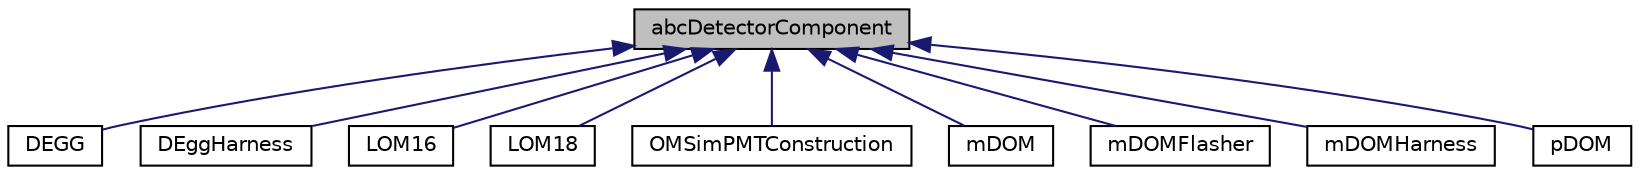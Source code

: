 digraph "abcDetectorComponent"
{
 // LATEX_PDF_SIZE
  edge [fontname="Helvetica",fontsize="10",labelfontname="Helvetica",labelfontsize="10"];
  node [fontname="Helvetica",fontsize="10",shape=record];
  Node1 [label="abcDetectorComponent",height=0.2,width=0.4,color="black", fillcolor="grey75", style="filled", fontcolor="black",tooltip="Abstract base class used for constructing detector components."];
  Node1 -> Node2 [dir="back",color="midnightblue",fontsize="10",style="solid",fontname="Helvetica"];
  Node2 [label="DEGG",height=0.2,width=0.4,color="black", fillcolor="white", style="filled",URL="$class_d_e_g_g.html",tooltip="Construction of the DEGG detector geometry."];
  Node1 -> Node3 [dir="back",color="midnightblue",fontsize="10",style="solid",fontname="Helvetica"];
  Node3 [label="DEggHarness",height=0.2,width=0.4,color="black", fillcolor="white", style="filled",URL="$class_d_egg_harness.html",tooltip=" "];
  Node1 -> Node4 [dir="back",color="midnightblue",fontsize="10",style="solid",fontname="Helvetica"];
  Node4 [label="LOM16",height=0.2,width=0.4,color="black", fillcolor="white", style="filled",URL="$class_l_o_m16.html",tooltip=" "];
  Node1 -> Node5 [dir="back",color="midnightblue",fontsize="10",style="solid",fontname="Helvetica"];
  Node5 [label="LOM18",height=0.2,width=0.4,color="black", fillcolor="white", style="filled",URL="$class_l_o_m18.html",tooltip=" "];
  Node1 -> Node6 [dir="back",color="midnightblue",fontsize="10",style="solid",fontname="Helvetica"];
  Node6 [label="OMSimPMTConstruction",height=0.2,width=0.4,color="black", fillcolor="white", style="filled",URL="$class_o_m_sim_p_m_t_construction.html",tooltip=" "];
  Node1 -> Node7 [dir="back",color="midnightblue",fontsize="10",style="solid",fontname="Helvetica"];
  Node7 [label="mDOM",height=0.2,width=0.4,color="black", fillcolor="white", style="filled",URL="$classm_d_o_m.html",tooltip=" "];
  Node1 -> Node8 [dir="back",color="midnightblue",fontsize="10",style="solid",fontname="Helvetica"];
  Node8 [label="mDOMFlasher",height=0.2,width=0.4,color="black", fillcolor="white", style="filled",URL="$classm_d_o_m_flasher.html",tooltip="The mDOMFlasher class represents the 10 flashers in an mDOM optical module."];
  Node1 -> Node9 [dir="back",color="midnightblue",fontsize="10",style="solid",fontname="Helvetica"];
  Node9 [label="mDOMHarness",height=0.2,width=0.4,color="black", fillcolor="white", style="filled",URL="$classm_d_o_m_harness.html",tooltip=" "];
  Node1 -> Node10 [dir="back",color="midnightblue",fontsize="10",style="solid",fontname="Helvetica"];
  Node10 [label="pDOM",height=0.2,width=0.4,color="black", fillcolor="white", style="filled",URL="$classp_d_o_m.html",tooltip="pDOM class represents the construction of pDOM/Gen1 DOM."];
}
